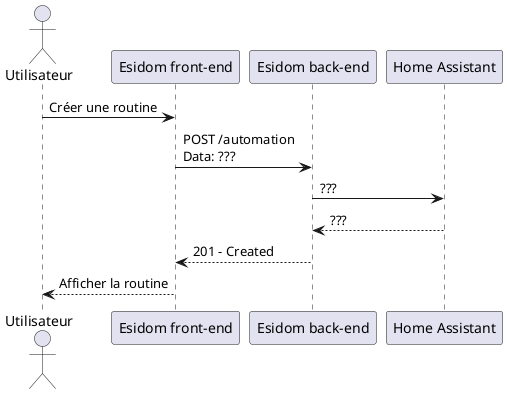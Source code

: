 @startuml Créer routine

actor "Utilisateur" as u
participant "Esidom front-end" as fe
participant "Esidom back-end" as m
participant "Home Assistant" as ha

u -> fe: Créer une routine
fe -> m: POST /automation\nData: ???
m -> ha: ???
ha --> m: ???
m --> fe: 201 - Created
fe --> u: Afficher la routine

@enduml